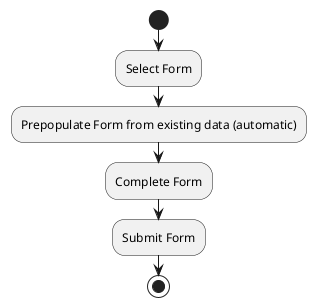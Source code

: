 @startuml

start

:Select Form;
:Prepopulate Form from existing data (automatic);
:Complete Form;
:Submit Form;
stop
@enduml
